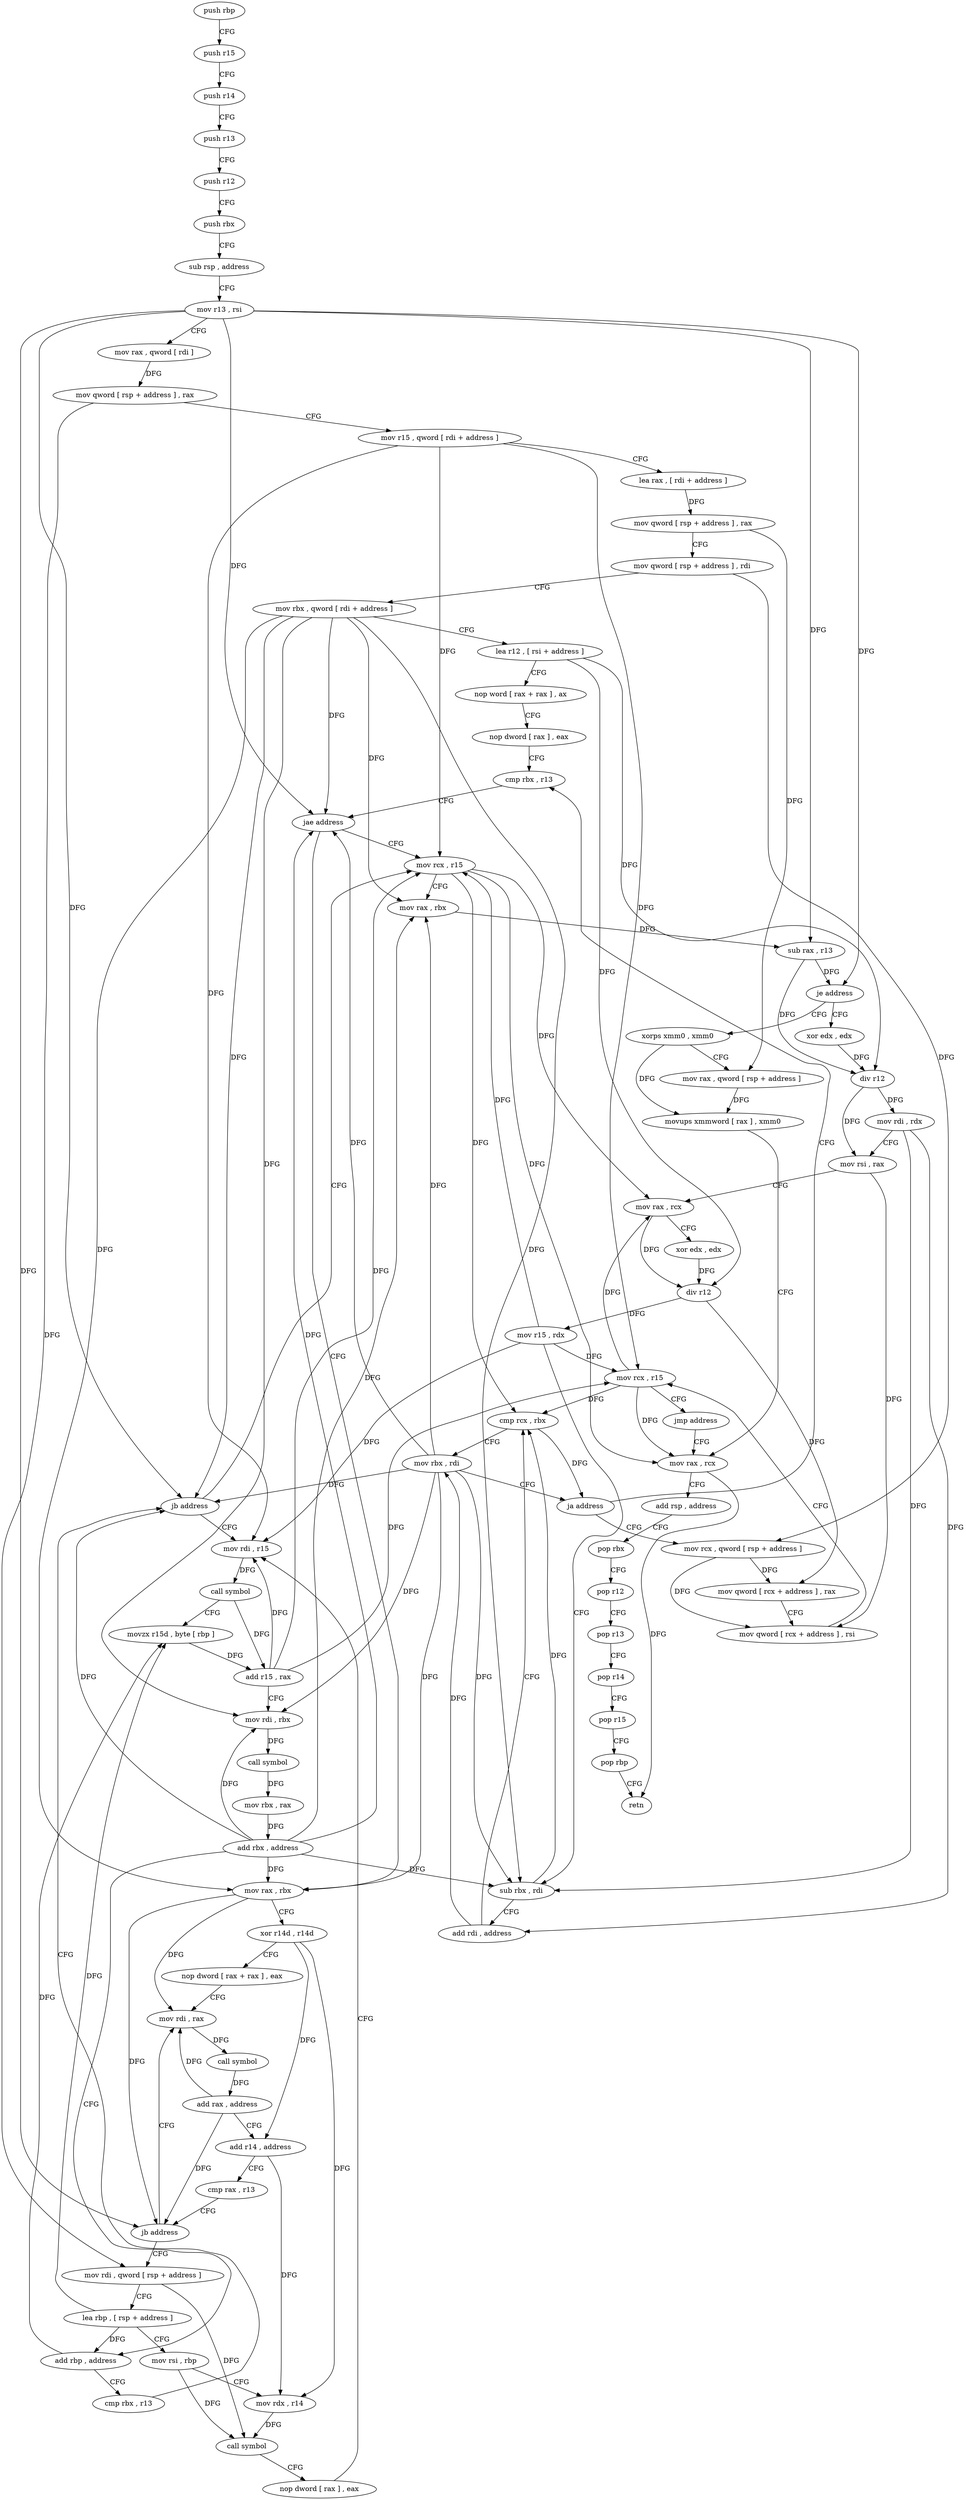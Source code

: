 digraph "func" {
"4223504" [label = "push rbp" ]
"4223505" [label = "push r15" ]
"4223507" [label = "push r14" ]
"4223509" [label = "push r13" ]
"4223511" [label = "push r12" ]
"4223513" [label = "push rbx" ]
"4223514" [label = "sub rsp , address" ]
"4223518" [label = "mov r13 , rsi" ]
"4223521" [label = "mov rax , qword [ rdi ]" ]
"4223524" [label = "mov qword [ rsp + address ] , rax" ]
"4223529" [label = "mov r15 , qword [ rdi + address ]" ]
"4223533" [label = "lea rax , [ rdi + address ]" ]
"4223537" [label = "mov qword [ rsp + address ] , rax" ]
"4223542" [label = "mov qword [ rsp + address ] , rdi" ]
"4223547" [label = "mov rbx , qword [ rdi + address ]" ]
"4223551" [label = "lea r12 , [ rsi + address ]" ]
"4223555" [label = "nop word [ rax + rax ] , ax" ]
"4223565" [label = "nop dword [ rax ] , eax" ]
"4223568" [label = "cmp rbx , r13" ]
"4223675" [label = "mov rcx , r15" ]
"4223678" [label = "mov rax , rbx" ]
"4223681" [label = "sub rax , r13" ]
"4223684" [label = "je address" ]
"4223745" [label = "xorps xmm0 , xmm0" ]
"4223686" [label = "xor edx , edx" ]
"4223573" [label = "mov rax , rbx" ]
"4223576" [label = "xor r14d , r14d" ]
"4223579" [label = "nop dword [ rax + rax ] , eax" ]
"4223584" [label = "mov rdi , rax" ]
"4223748" [label = "mov rax , qword [ rsp + address ]" ]
"4223753" [label = "movups xmmword [ rax ] , xmm0" ]
"4223756" [label = "mov rax , rcx" ]
"4223688" [label = "div r12" ]
"4223691" [label = "mov rdi , rdx" ]
"4223694" [label = "mov rsi , rax" ]
"4223697" [label = "mov rax , rcx" ]
"4223700" [label = "xor edx , edx" ]
"4223702" [label = "div r12" ]
"4223705" [label = "mov r15 , rdx" ]
"4223708" [label = "sub rbx , rdi" ]
"4223711" [label = "add rdi , address" ]
"4223715" [label = "cmp rcx , rbx" ]
"4223718" [label = "mov rbx , rdi" ]
"4223721" [label = "ja address" ]
"4223727" [label = "mov rcx , qword [ rsp + address ]" ]
"4223587" [label = "call symbol" ]
"4223592" [label = "add rax , address" ]
"4223598" [label = "add r14 , address" ]
"4223602" [label = "cmp rax , r13" ]
"4223605" [label = "jb address" ]
"4223607" [label = "mov rdi , qword [ rsp + address ]" ]
"4223612" [label = "lea rbp , [ rsp + address ]" ]
"4223617" [label = "mov rsi , rbp" ]
"4223620" [label = "mov rdx , r14" ]
"4223623" [label = "call symbol" ]
"4223628" [label = "nop dword [ rax ] , eax" ]
"4223632" [label = "mov rdi , r15" ]
"4223571" [label = "jae address" ]
"4223732" [label = "mov qword [ rcx + address ] , rax" ]
"4223736" [label = "mov qword [ rcx + address ] , rsi" ]
"4223740" [label = "mov rcx , r15" ]
"4223743" [label = "jmp address" ]
"4223635" [label = "call symbol" ]
"4223640" [label = "movzx r15d , byte [ rbp ]" ]
"4223645" [label = "add r15 , rax" ]
"4223648" [label = "mov rdi , rbx" ]
"4223651" [label = "call symbol" ]
"4223656" [label = "mov rbx , rax" ]
"4223659" [label = "add rbx , address" ]
"4223666" [label = "add rbp , address" ]
"4223670" [label = "cmp rbx , r13" ]
"4223673" [label = "jb address" ]
"4223759" [label = "add rsp , address" ]
"4223763" [label = "pop rbx" ]
"4223764" [label = "pop r12" ]
"4223766" [label = "pop r13" ]
"4223768" [label = "pop r14" ]
"4223770" [label = "pop r15" ]
"4223772" [label = "pop rbp" ]
"4223773" [label = "retn" ]
"4223504" -> "4223505" [ label = "CFG" ]
"4223505" -> "4223507" [ label = "CFG" ]
"4223507" -> "4223509" [ label = "CFG" ]
"4223509" -> "4223511" [ label = "CFG" ]
"4223511" -> "4223513" [ label = "CFG" ]
"4223513" -> "4223514" [ label = "CFG" ]
"4223514" -> "4223518" [ label = "CFG" ]
"4223518" -> "4223521" [ label = "CFG" ]
"4223518" -> "4223571" [ label = "DFG" ]
"4223518" -> "4223681" [ label = "DFG" ]
"4223518" -> "4223684" [ label = "DFG" ]
"4223518" -> "4223605" [ label = "DFG" ]
"4223518" -> "4223673" [ label = "DFG" ]
"4223521" -> "4223524" [ label = "DFG" ]
"4223524" -> "4223529" [ label = "CFG" ]
"4223524" -> "4223607" [ label = "DFG" ]
"4223529" -> "4223533" [ label = "CFG" ]
"4223529" -> "4223675" [ label = "DFG" ]
"4223529" -> "4223740" [ label = "DFG" ]
"4223529" -> "4223632" [ label = "DFG" ]
"4223533" -> "4223537" [ label = "DFG" ]
"4223537" -> "4223542" [ label = "CFG" ]
"4223537" -> "4223748" [ label = "DFG" ]
"4223542" -> "4223547" [ label = "CFG" ]
"4223542" -> "4223727" [ label = "DFG" ]
"4223547" -> "4223551" [ label = "CFG" ]
"4223547" -> "4223571" [ label = "DFG" ]
"4223547" -> "4223678" [ label = "DFG" ]
"4223547" -> "4223573" [ label = "DFG" ]
"4223547" -> "4223708" [ label = "DFG" ]
"4223547" -> "4223648" [ label = "DFG" ]
"4223547" -> "4223673" [ label = "DFG" ]
"4223551" -> "4223555" [ label = "CFG" ]
"4223551" -> "4223688" [ label = "DFG" ]
"4223551" -> "4223702" [ label = "DFG" ]
"4223555" -> "4223565" [ label = "CFG" ]
"4223565" -> "4223568" [ label = "CFG" ]
"4223568" -> "4223571" [ label = "CFG" ]
"4223675" -> "4223678" [ label = "CFG" ]
"4223675" -> "4223697" [ label = "DFG" ]
"4223675" -> "4223715" [ label = "DFG" ]
"4223675" -> "4223756" [ label = "DFG" ]
"4223678" -> "4223681" [ label = "DFG" ]
"4223681" -> "4223684" [ label = "DFG" ]
"4223681" -> "4223688" [ label = "DFG" ]
"4223684" -> "4223745" [ label = "CFG" ]
"4223684" -> "4223686" [ label = "CFG" ]
"4223745" -> "4223748" [ label = "CFG" ]
"4223745" -> "4223753" [ label = "DFG" ]
"4223686" -> "4223688" [ label = "DFG" ]
"4223573" -> "4223576" [ label = "CFG" ]
"4223573" -> "4223584" [ label = "DFG" ]
"4223573" -> "4223605" [ label = "DFG" ]
"4223576" -> "4223579" [ label = "CFG" ]
"4223576" -> "4223598" [ label = "DFG" ]
"4223576" -> "4223620" [ label = "DFG" ]
"4223579" -> "4223584" [ label = "CFG" ]
"4223584" -> "4223587" [ label = "DFG" ]
"4223748" -> "4223753" [ label = "DFG" ]
"4223753" -> "4223756" [ label = "CFG" ]
"4223756" -> "4223759" [ label = "CFG" ]
"4223756" -> "4223773" [ label = "DFG" ]
"4223688" -> "4223691" [ label = "DFG" ]
"4223688" -> "4223694" [ label = "DFG" ]
"4223691" -> "4223694" [ label = "CFG" ]
"4223691" -> "4223708" [ label = "DFG" ]
"4223691" -> "4223711" [ label = "DFG" ]
"4223694" -> "4223697" [ label = "CFG" ]
"4223694" -> "4223736" [ label = "DFG" ]
"4223697" -> "4223700" [ label = "CFG" ]
"4223697" -> "4223702" [ label = "DFG" ]
"4223700" -> "4223702" [ label = "DFG" ]
"4223702" -> "4223705" [ label = "DFG" ]
"4223702" -> "4223732" [ label = "DFG" ]
"4223705" -> "4223708" [ label = "CFG" ]
"4223705" -> "4223675" [ label = "DFG" ]
"4223705" -> "4223740" [ label = "DFG" ]
"4223705" -> "4223632" [ label = "DFG" ]
"4223708" -> "4223711" [ label = "CFG" ]
"4223708" -> "4223715" [ label = "DFG" ]
"4223711" -> "4223715" [ label = "CFG" ]
"4223711" -> "4223718" [ label = "DFG" ]
"4223715" -> "4223718" [ label = "CFG" ]
"4223715" -> "4223721" [ label = "DFG" ]
"4223718" -> "4223721" [ label = "CFG" ]
"4223718" -> "4223678" [ label = "DFG" ]
"4223718" -> "4223573" [ label = "DFG" ]
"4223718" -> "4223571" [ label = "DFG" ]
"4223718" -> "4223708" [ label = "DFG" ]
"4223718" -> "4223648" [ label = "DFG" ]
"4223718" -> "4223673" [ label = "DFG" ]
"4223721" -> "4223568" [ label = "CFG" ]
"4223721" -> "4223727" [ label = "CFG" ]
"4223727" -> "4223732" [ label = "DFG" ]
"4223727" -> "4223736" [ label = "DFG" ]
"4223587" -> "4223592" [ label = "DFG" ]
"4223592" -> "4223598" [ label = "CFG" ]
"4223592" -> "4223584" [ label = "DFG" ]
"4223592" -> "4223605" [ label = "DFG" ]
"4223598" -> "4223602" [ label = "CFG" ]
"4223598" -> "4223620" [ label = "DFG" ]
"4223602" -> "4223605" [ label = "CFG" ]
"4223605" -> "4223584" [ label = "CFG" ]
"4223605" -> "4223607" [ label = "CFG" ]
"4223607" -> "4223612" [ label = "CFG" ]
"4223607" -> "4223623" [ label = "DFG" ]
"4223612" -> "4223617" [ label = "CFG" ]
"4223612" -> "4223640" [ label = "DFG" ]
"4223612" -> "4223666" [ label = "DFG" ]
"4223617" -> "4223620" [ label = "CFG" ]
"4223617" -> "4223623" [ label = "DFG" ]
"4223620" -> "4223623" [ label = "DFG" ]
"4223623" -> "4223628" [ label = "CFG" ]
"4223628" -> "4223632" [ label = "CFG" ]
"4223632" -> "4223635" [ label = "DFG" ]
"4223571" -> "4223675" [ label = "CFG" ]
"4223571" -> "4223573" [ label = "CFG" ]
"4223732" -> "4223736" [ label = "CFG" ]
"4223736" -> "4223740" [ label = "CFG" ]
"4223740" -> "4223743" [ label = "CFG" ]
"4223740" -> "4223697" [ label = "DFG" ]
"4223740" -> "4223756" [ label = "DFG" ]
"4223740" -> "4223715" [ label = "DFG" ]
"4223743" -> "4223756" [ label = "CFG" ]
"4223635" -> "4223640" [ label = "CFG" ]
"4223635" -> "4223645" [ label = "DFG" ]
"4223640" -> "4223645" [ label = "DFG" ]
"4223645" -> "4223648" [ label = "CFG" ]
"4223645" -> "4223675" [ label = "DFG" ]
"4223645" -> "4223740" [ label = "DFG" ]
"4223645" -> "4223632" [ label = "DFG" ]
"4223648" -> "4223651" [ label = "DFG" ]
"4223651" -> "4223656" [ label = "DFG" ]
"4223656" -> "4223659" [ label = "DFG" ]
"4223659" -> "4223666" [ label = "CFG" ]
"4223659" -> "4223678" [ label = "DFG" ]
"4223659" -> "4223573" [ label = "DFG" ]
"4223659" -> "4223648" [ label = "DFG" ]
"4223659" -> "4223571" [ label = "DFG" ]
"4223659" -> "4223708" [ label = "DFG" ]
"4223659" -> "4223673" [ label = "DFG" ]
"4223666" -> "4223670" [ label = "CFG" ]
"4223666" -> "4223640" [ label = "DFG" ]
"4223670" -> "4223673" [ label = "CFG" ]
"4223673" -> "4223632" [ label = "CFG" ]
"4223673" -> "4223675" [ label = "CFG" ]
"4223759" -> "4223763" [ label = "CFG" ]
"4223763" -> "4223764" [ label = "CFG" ]
"4223764" -> "4223766" [ label = "CFG" ]
"4223766" -> "4223768" [ label = "CFG" ]
"4223768" -> "4223770" [ label = "CFG" ]
"4223770" -> "4223772" [ label = "CFG" ]
"4223772" -> "4223773" [ label = "CFG" ]
}
